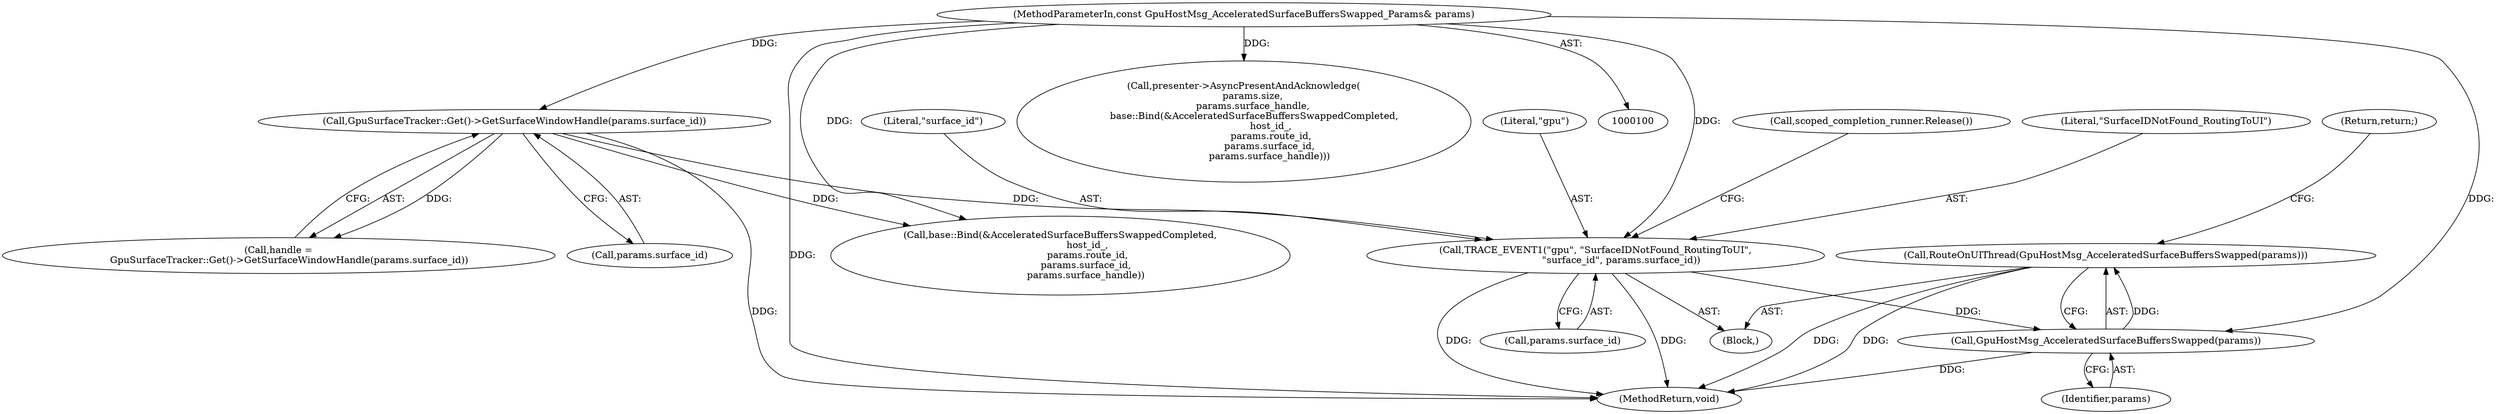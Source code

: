 digraph "0_Chrome_18d67244984a574ba2dd8779faabc0e3e34f4b76_3@API" {
"1000126" [label="(Call,RouteOnUIThread(GpuHostMsg_AcceleratedSurfaceBuffersSwapped(params)))"];
"1000127" [label="(Call,GpuHostMsg_AcceleratedSurfaceBuffersSwapped(params))"];
"1000118" [label="(Call,TRACE_EVENT1(\"gpu\", \"SurfaceIDNotFound_RoutingToUI\",\n                 \"surface_id\", params.surface_id))"];
"1000110" [label="(Call,GpuSurfaceTracker::Get()->GetSurfaceWindowHandle(params.surface_id))"];
"1000101" [label="(MethodParameterIn,const GpuHostMsg_AcceleratedSurfaceBuffersSwapped_Params& params)"];
"1000127" [label="(Call,GpuHostMsg_AcceleratedSurfaceBuffersSwapped(params))"];
"1000125" [label="(Call,scoped_completion_runner.Release())"];
"1000101" [label="(MethodParameterIn,const GpuHostMsg_AcceleratedSurfaceBuffersSwapped_Params& params)"];
"1000120" [label="(Literal,\"SurfaceIDNotFound_RoutingToUI\")"];
"1000111" [label="(Call,params.surface_id)"];
"1000117" [label="(Block,)"];
"1000122" [label="(Call,params.surface_id)"];
"1000149" [label="(Call,base::Bind(&AcceleratedSurfaceBuffersSwappedCompleted,\n                  host_id_,\n                  params.route_id,\n                 params.surface_id,\n                 params.surface_handle))"];
"1000108" [label="(Call,handle =\n       GpuSurfaceTracker::Get()->GetSurfaceWindowHandle(params.surface_id))"];
"1000110" [label="(Call,GpuSurfaceTracker::Get()->GetSurfaceWindowHandle(params.surface_id))"];
"1000121" [label="(Literal,\"surface_id\")"];
"1000142" [label="(Call,presenter->AsyncPresentAndAcknowledge(\n      params.size,\n      params.surface_handle,\n       base::Bind(&AcceleratedSurfaceBuffersSwappedCompleted,\n                  host_id_,\n                  params.route_id,\n                 params.surface_id,\n                 params.surface_handle)))"];
"1000129" [label="(Return,return;)"];
"1000162" [label="(MethodReturn,void)"];
"1000128" [label="(Identifier,params)"];
"1000118" [label="(Call,TRACE_EVENT1(\"gpu\", \"SurfaceIDNotFound_RoutingToUI\",\n                 \"surface_id\", params.surface_id))"];
"1000119" [label="(Literal,\"gpu\")"];
"1000126" [label="(Call,RouteOnUIThread(GpuHostMsg_AcceleratedSurfaceBuffersSwapped(params)))"];
"1000126" -> "1000117"  [label="AST: "];
"1000126" -> "1000127"  [label="CFG: "];
"1000127" -> "1000126"  [label="AST: "];
"1000129" -> "1000126"  [label="CFG: "];
"1000126" -> "1000162"  [label="DDG: "];
"1000126" -> "1000162"  [label="DDG: "];
"1000127" -> "1000126"  [label="DDG: "];
"1000127" -> "1000128"  [label="CFG: "];
"1000128" -> "1000127"  [label="AST: "];
"1000127" -> "1000162"  [label="DDG: "];
"1000118" -> "1000127"  [label="DDG: "];
"1000101" -> "1000127"  [label="DDG: "];
"1000118" -> "1000117"  [label="AST: "];
"1000118" -> "1000122"  [label="CFG: "];
"1000119" -> "1000118"  [label="AST: "];
"1000120" -> "1000118"  [label="AST: "];
"1000121" -> "1000118"  [label="AST: "];
"1000122" -> "1000118"  [label="AST: "];
"1000125" -> "1000118"  [label="CFG: "];
"1000118" -> "1000162"  [label="DDG: "];
"1000118" -> "1000162"  [label="DDG: "];
"1000110" -> "1000118"  [label="DDG: "];
"1000101" -> "1000118"  [label="DDG: "];
"1000110" -> "1000108"  [label="AST: "];
"1000110" -> "1000111"  [label="CFG: "];
"1000111" -> "1000110"  [label="AST: "];
"1000108" -> "1000110"  [label="CFG: "];
"1000110" -> "1000162"  [label="DDG: "];
"1000110" -> "1000108"  [label="DDG: "];
"1000101" -> "1000110"  [label="DDG: "];
"1000110" -> "1000149"  [label="DDG: "];
"1000101" -> "1000100"  [label="AST: "];
"1000101" -> "1000162"  [label="DDG: "];
"1000101" -> "1000142"  [label="DDG: "];
"1000101" -> "1000149"  [label="DDG: "];
}
